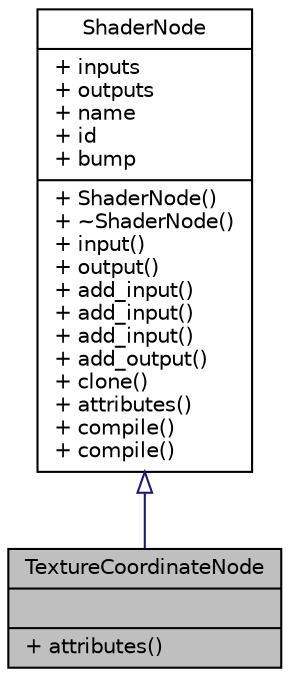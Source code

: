 digraph G
{
  edge [fontname="Helvetica",fontsize="10",labelfontname="Helvetica",labelfontsize="10"];
  node [fontname="Helvetica",fontsize="10",shape=record];
  Node1 [label="{TextureCoordinateNode\n||+ attributes()\l}",height=0.2,width=0.4,color="black", fillcolor="grey75", style="filled" fontcolor="black"];
  Node2 -> Node1 [dir=back,color="midnightblue",fontsize="10",style="solid",arrowtail="empty",fontname="Helvetica"];
  Node2 [label="{ShaderNode\n|+ inputs\l+ outputs\l+ name\l+ id\l+ bump\l|+ ShaderNode()\l+ ~ShaderNode()\l+ input()\l+ output()\l+ add_input()\l+ add_input()\l+ add_input()\l+ add_output()\l+ clone()\l+ attributes()\l+ compile()\l+ compile()\l}",height=0.2,width=0.4,color="black", fillcolor="white", style="filled",URL="$db/d79/classShaderNode.html"];
}
